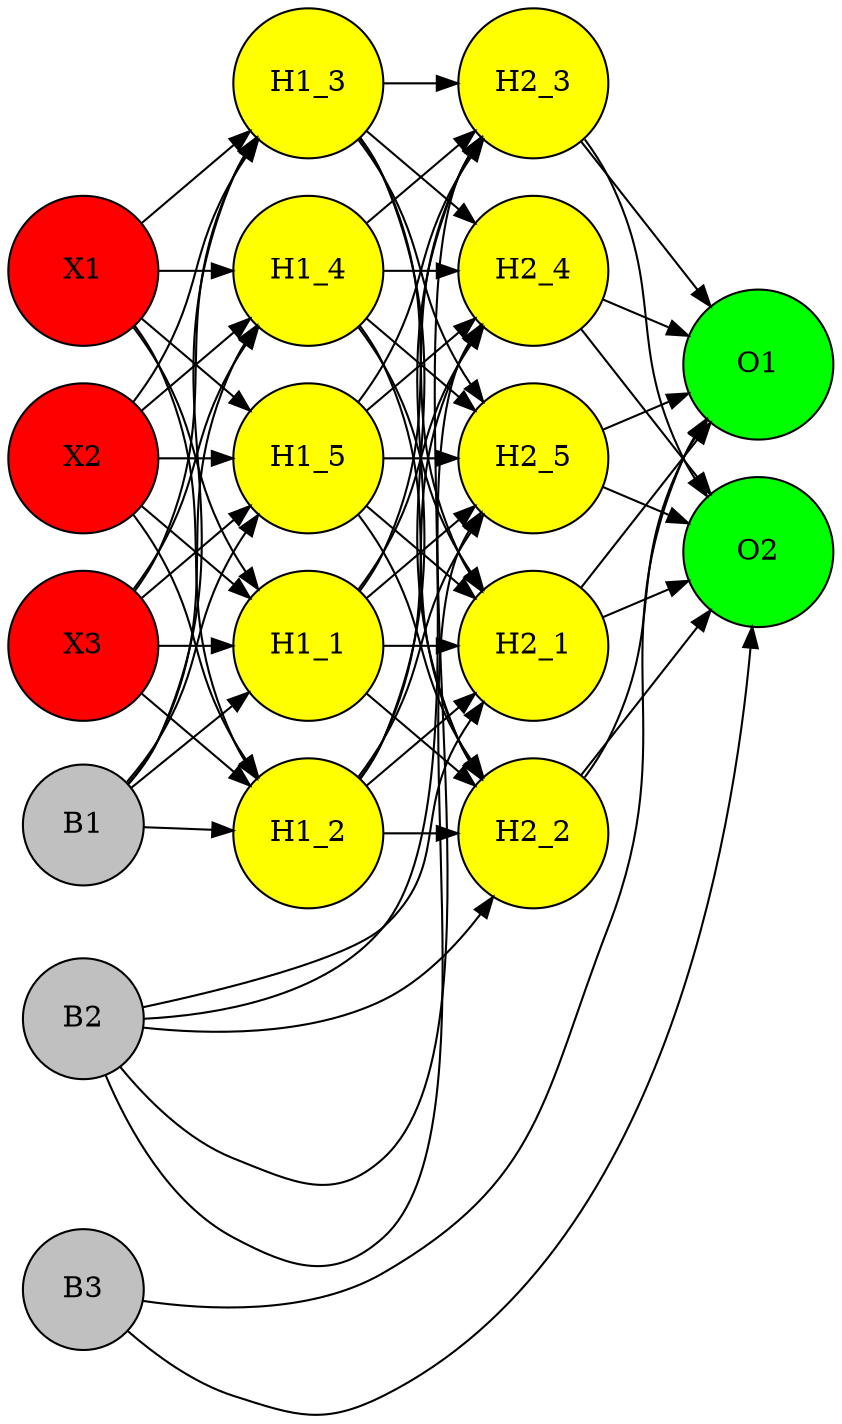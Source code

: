 digraph {
	graph [rankdir=LR]
	input0 [label=X1 fillcolor=red height=1.0 shape=circle style=filled width=1.0]
	input1 [label=X2 fillcolor=red height=1.0 shape=circle style=filled width=1.0]
	input2 [label=X3 fillcolor=red height=1.0 shape=circle style=filled width=1.0]
	layer0_neuron0 [label=H1_1 fillcolor=yellow height=1.0 shape=circle style=filled width=1.0]
	layer0_neuron1 [label=H1_2 fillcolor=yellow height=1.0 shape=circle style=filled width=1.0]
	layer0_neuron2 [label=H1_3 fillcolor=yellow height=1.0 shape=circle style=filled width=1.0]
	layer0_neuron3 [label=H1_4 fillcolor=yellow height=1.0 shape=circle style=filled width=1.0]
	layer0_neuron4 [label=H1_5 fillcolor=yellow height=1.0 shape=circle style=filled width=1.0]
	bias1 [label=B1 fillcolor=gray height=0.8 shape=circle style=filled width=0.8]
	rank=same
	bias1 -> layer0_neuron0 [constraint=false]
	bias1 -> layer0_neuron1 [constraint=false]
	bias1 -> layer0_neuron2 [constraint=false]
	bias1 -> layer0_neuron3 [constraint=false]
	bias1 -> layer0_neuron4 [constraint=false]
	layer1_neuron0 [label=H2_1 fillcolor=yellow height=1.0 shape=circle style=filled width=1.0]
	layer1_neuron1 [label=H2_2 fillcolor=yellow height=1.0 shape=circle style=filled width=1.0]
	layer1_neuron2 [label=H2_3 fillcolor=yellow height=1.0 shape=circle style=filled width=1.0]
	layer1_neuron3 [label=H2_4 fillcolor=yellow height=1.0 shape=circle style=filled width=1.0]
	layer1_neuron4 [label=H2_5 fillcolor=yellow height=1.0 shape=circle style=filled width=1.0]
	bias2 [label=B2 fillcolor=gray height=0.8 shape=circle style=filled width=0.8]
	rank=same
	bias2 -> layer1_neuron0 [constraint=false]
	bias2 -> layer1_neuron1 [constraint=false]
	bias2 -> layer1_neuron2 [constraint=false]
	bias2 -> layer1_neuron3 [constraint=false]
	bias2 -> layer1_neuron4 [constraint=false]
	layer2_neuron0 [label=O1 fillcolor=green height=1.0 shape=circle style=filled width=1.0]
	layer2_neuron1 [label=O2 fillcolor=green height=1.0 shape=circle style=filled width=1.0]
	bias3 [label=B3 fillcolor=gray height=0.8 shape=circle style=filled width=0.8]
	rank=same
	bias3 -> layer2_neuron0 [constraint=false]
	bias3 -> layer2_neuron1 [constraint=false]
	input0 -> layer0_neuron0
	input0 -> layer0_neuron1
	input0 -> layer0_neuron2
	input0 -> layer0_neuron3
	input0 -> layer0_neuron4
	input1 -> layer0_neuron0
	input1 -> layer0_neuron1
	input1 -> layer0_neuron2
	input1 -> layer0_neuron3
	input1 -> layer0_neuron4
	input2 -> layer0_neuron0
	input2 -> layer0_neuron1
	input2 -> layer0_neuron2
	input2 -> layer0_neuron3
	input2 -> layer0_neuron4
	layer0_neuron0 -> layer1_neuron0
	layer0_neuron0 -> layer1_neuron1
	layer0_neuron0 -> layer1_neuron2
	layer0_neuron0 -> layer1_neuron3
	layer0_neuron0 -> layer1_neuron4
	layer0_neuron1 -> layer1_neuron0
	layer0_neuron1 -> layer1_neuron1
	layer0_neuron1 -> layer1_neuron2
	layer0_neuron1 -> layer1_neuron3
	layer0_neuron1 -> layer1_neuron4
	layer0_neuron2 -> layer1_neuron0
	layer0_neuron2 -> layer1_neuron1
	layer0_neuron2 -> layer1_neuron2
	layer0_neuron2 -> layer1_neuron3
	layer0_neuron2 -> layer1_neuron4
	layer0_neuron3 -> layer1_neuron0
	layer0_neuron3 -> layer1_neuron1
	layer0_neuron3 -> layer1_neuron2
	layer0_neuron3 -> layer1_neuron3
	layer0_neuron3 -> layer1_neuron4
	layer0_neuron4 -> layer1_neuron0
	layer0_neuron4 -> layer1_neuron1
	layer0_neuron4 -> layer1_neuron2
	layer0_neuron4 -> layer1_neuron3
	layer0_neuron4 -> layer1_neuron4
	layer1_neuron0 -> layer2_neuron0
	layer1_neuron0 -> layer2_neuron1
	layer1_neuron1 -> layer2_neuron0
	layer1_neuron1 -> layer2_neuron1
	layer1_neuron2 -> layer2_neuron0
	layer1_neuron2 -> layer2_neuron1
	layer1_neuron3 -> layer2_neuron0
	layer1_neuron3 -> layer2_neuron1
	layer1_neuron4 -> layer2_neuron0
	layer1_neuron4 -> layer2_neuron1
}
